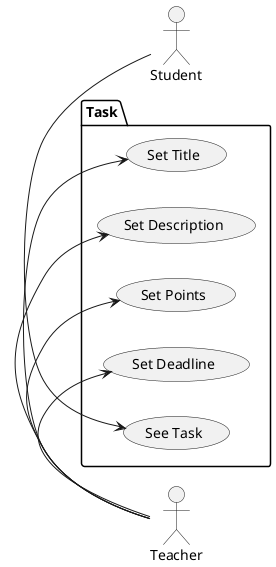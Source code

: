 @startuml
actor Student as S
actor Teacher as T
left to right direction
package Task {
    usecase "Set Title" as u1
    usecase "Set Description" as u2
    usecase "Set Points" as u3
    usecase "Set Deadline" as u4
    usecase "See Task" as u5
}
T->u1
T->u2
T->u3
T->u4
S->u5
@enduml